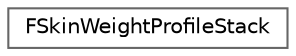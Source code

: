 digraph "Graphical Class Hierarchy"
{
 // INTERACTIVE_SVG=YES
 // LATEX_PDF_SIZE
  bgcolor="transparent";
  edge [fontname=Helvetica,fontsize=10,labelfontname=Helvetica,labelfontsize=10];
  node [fontname=Helvetica,fontsize=10,shape=box,height=0.2,width=0.4];
  rankdir="LR";
  Node0 [id="Node000000",label="FSkinWeightProfileStack",height=0.2,width=0.4,color="grey40", fillcolor="white", style="filled",URL="$d8/d9c/structFSkinWeightProfileStack.html",tooltip="An identifier to identify a skin weight profile layer stack."];
}

